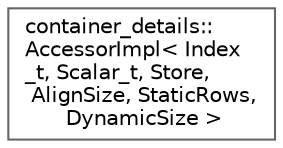 digraph "Graphical Class Hierarchy"
{
 // LATEX_PDF_SIZE
  bgcolor="transparent";
  edge [fontname=Helvetica,fontsize=10,labelfontname=Helvetica,labelfontsize=10];
  node [fontname=Helvetica,fontsize=10,shape=box,height=0.2,width=0.4];
  rankdir="LR";
  Node0 [id="Node000000",label="container_details::\lAccessorImpl\< Index\l_t, Scalar_t, Store,\l AlignSize, StaticRows,\l DynamicSize \>",height=0.2,width=0.4,color="grey40", fillcolor="white", style="filled",URL="$classcontainer__details_1_1AccessorImpl_3_01Index__t_00_01Scalar__t_00_01Store_00_01AlignSize_001f1d8dc77378cfb16709f6ca4d991d9a.html",tooltip=" "];
}
